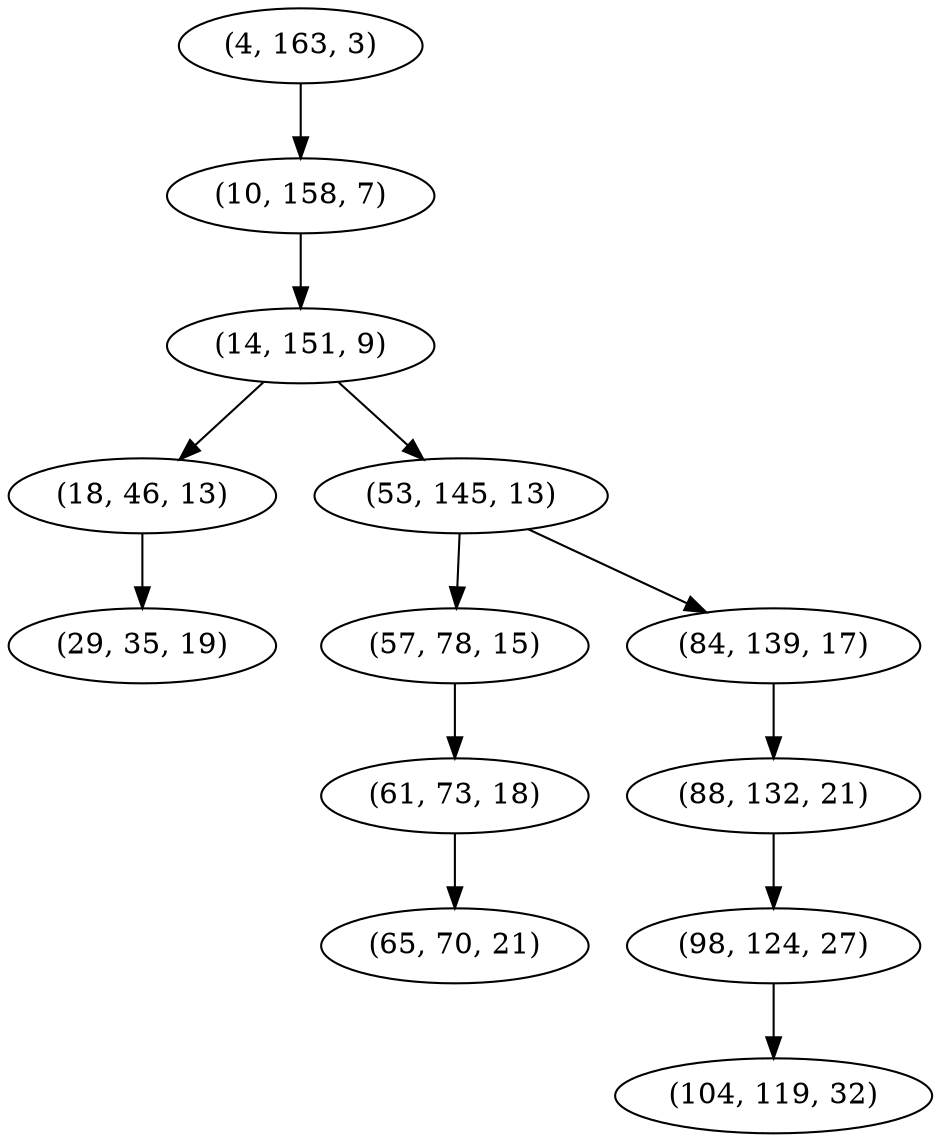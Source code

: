 digraph tree {
    "(4, 163, 3)";
    "(10, 158, 7)";
    "(14, 151, 9)";
    "(18, 46, 13)";
    "(29, 35, 19)";
    "(53, 145, 13)";
    "(57, 78, 15)";
    "(61, 73, 18)";
    "(65, 70, 21)";
    "(84, 139, 17)";
    "(88, 132, 21)";
    "(98, 124, 27)";
    "(104, 119, 32)";
    "(4, 163, 3)" -> "(10, 158, 7)";
    "(10, 158, 7)" -> "(14, 151, 9)";
    "(14, 151, 9)" -> "(18, 46, 13)";
    "(14, 151, 9)" -> "(53, 145, 13)";
    "(18, 46, 13)" -> "(29, 35, 19)";
    "(53, 145, 13)" -> "(57, 78, 15)";
    "(53, 145, 13)" -> "(84, 139, 17)";
    "(57, 78, 15)" -> "(61, 73, 18)";
    "(61, 73, 18)" -> "(65, 70, 21)";
    "(84, 139, 17)" -> "(88, 132, 21)";
    "(88, 132, 21)" -> "(98, 124, 27)";
    "(98, 124, 27)" -> "(104, 119, 32)";
}
